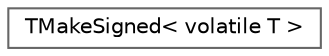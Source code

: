 digraph "Graphical Class Hierarchy"
{
 // INTERACTIVE_SVG=YES
 // LATEX_PDF_SIZE
  bgcolor="transparent";
  edge [fontname=Helvetica,fontsize=10,labelfontname=Helvetica,labelfontsize=10];
  node [fontname=Helvetica,fontsize=10,shape=box,height=0.2,width=0.4];
  rankdir="LR";
  Node0 [id="Node000000",label="TMakeSigned\< volatile T \>",height=0.2,width=0.4,color="grey40", fillcolor="white", style="filled",URL="$df/d7e/structTMakeSigned_3_01volatile_01T_01_4.html",tooltip=" "];
}
